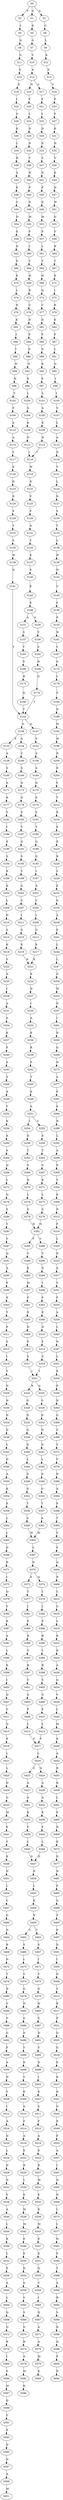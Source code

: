 strict digraph  {
	S0 -> S1 [ label = G ];
	S0 -> S2 [ label = F ];
	S0 -> S3 [ label = A ];
	S1 -> S4 [ label = D ];
	S2 -> S5 [ label = L ];
	S3 -> S6 [ label = G ];
	S4 -> S7 [ label = G ];
	S5 -> S8 [ label = Q ];
	S6 -> S9 [ label = L ];
	S7 -> S10 [ label = V ];
	S8 -> S11 [ label = G ];
	S9 -> S12 [ label = K ];
	S10 -> S13 [ label = A ];
	S11 -> S14 [ label = S ];
	S12 -> S15 [ label = P ];
	S13 -> S16 [ label = N ];
	S13 -> S17 [ label = S ];
	S14 -> S18 [ label = E ];
	S15 -> S19 [ label = Y ];
	S16 -> S20 [ label = F ];
	S17 -> S21 [ label = F ];
	S18 -> S22 [ label = I ];
	S19 -> S23 [ label = P ];
	S20 -> S24 [ label = L ];
	S21 -> S25 [ label = L ];
	S22 -> S26 [ label = G ];
	S23 -> S27 [ label = P ];
	S24 -> S28 [ label = D ];
	S25 -> S29 [ label = D ];
	S26 -> S30 [ label = K ];
	S27 -> S31 [ label = K ];
	S28 -> S32 [ label = N ];
	S29 -> S33 [ label = D ];
	S30 -> S34 [ label = L ];
	S31 -> S35 [ label = N ];
	S32 -> S36 [ label = T ];
	S33 -> S37 [ label = S ];
	S34 -> S38 [ label = R ];
	S35 -> S39 [ label = V ];
	S36 -> S40 [ label = N ];
	S37 -> S41 [ label = N ];
	S38 -> S42 [ label = A ];
	S39 -> S43 [ label = K ];
	S40 -> S44 [ label = P ];
	S41 -> S45 [ label = P ];
	S42 -> S46 [ label = K ];
	S43 -> S47 [ label = N ];
	S44 -> S48 [ label = N ];
	S45 -> S49 [ label = D ];
	S46 -> S50 [ label = C ];
	S47 -> S51 [ label = W ];
	S48 -> S52 [ label = M ];
	S49 -> S53 [ label = M ];
	S50 -> S54 [ label = D ];
	S51 -> S55 [ label = D ];
	S52 -> S56 [ label = P ];
	S53 -> S57 [ label = P ];
	S54 -> S58 [ label = E ];
	S55 -> S59 [ label = V ];
	S56 -> S60 [ label = I ];
	S57 -> S61 [ label = L ];
	S58 -> S62 [ label = D ];
	S59 -> S63 [ label = R ];
	S60 -> S64 [ label = V ];
	S61 -> S65 [ label = V ];
	S62 -> S66 [ label = D ];
	S63 -> S67 [ label = T ];
	S64 -> S68 [ label = H ];
	S65 -> S69 [ label = H ];
	S66 -> S70 [ label = K ];
	S67 -> S71 [ label = K ];
	S68 -> S72 [ label = R ];
	S69 -> S73 [ label = Q ];
	S70 -> S74 [ label = L ];
	S71 -> S75 [ label = I ];
	S72 -> S76 [ label = C ];
	S73 -> S77 [ label = C ];
	S74 -> S78 [ label = N ];
	S75 -> S79 [ label = K ];
	S76 -> S80 [ label = D ];
	S77 -> S81 [ label = D ];
	S78 -> S82 [ label = K ];
	S79 -> S83 [ label = E ];
	S80 -> S84 [ label = P ];
	S81 -> S85 [ label = P ];
	S82 -> S86 [ label = I ];
	S83 -> S87 [ label = F ];
	S84 -> S88 [ label = D ];
	S85 -> S89 [ label = D ];
	S86 -> S90 [ label = I ];
	S87 -> S91 [ label = L ];
	S88 -> S92 [ label = N ];
	S89 -> S93 [ label = K ];
	S90 -> S94 [ label = W ];
	S91 -> S95 [ label = Q ];
	S92 -> S96 [ label = E ];
	S93 -> S97 [ label = E ];
	S94 -> S98 [ label = K ];
	S95 -> S99 [ label = I ];
	S96 -> S100 [ label = L ];
	S97 -> S101 [ label = L ];
	S98 -> S102 [ label = T ];
	S99 -> S103 [ label = I ];
	S100 -> S104 [ label = A ];
	S101 -> S105 [ label = A ];
	S102 -> S106 [ label = F ];
	S103 -> S107 [ label = V ];
	S104 -> S108 [ label = K ];
	S105 -> S109 [ label = K ];
	S106 -> S110 [ label = A ];
	S107 -> S111 [ label = L ];
	S108 -> S112 [ label = N ];
	S109 -> S113 [ label = N ];
	S110 -> S114 [ label = A ];
	S111 -> S115 [ label = A ];
	S112 -> S116 [ label = I ];
	S113 -> S116 [ label = I ];
	S114 -> S117 [ label = C ];
	S115 -> S118 [ label = D ];
	S116 -> S119 [ label = W ];
	S117 -> S120 [ label = E ];
	S118 -> S121 [ label = V ];
	S119 -> S122 [ label = N ];
	S120 -> S123 [ label = D ];
	S121 -> S124 [ label = L ];
	S122 -> S125 [ label = V ];
	S123 -> S126 [ label = D ];
	S124 -> S127 [ label = D ];
	S125 -> S128 [ label = F ];
	S126 -> S129 [ label = S ];
	S127 -> S130 [ label = S ];
	S128 -> S131 [ label = A ];
	S129 -> S132 [ label = Y ];
	S130 -> S133 [ label = Y ];
	S131 -> S134 [ label = Y ];
	S132 -> S135 [ label = S ];
	S133 -> S136 [ label = L ];
	S134 -> S137 [ label = K ];
	S135 -> S138 [ label = H ];
	S136 -> S139 [ label = H ];
	S137 -> S140 [ label = E ];
	S138 -> S141 [ label = Q ];
	S139 -> S142 [ label = N ];
	S140 -> S143 [ label = E ];
	S141 -> S144 [ label = T ];
	S142 -> S145 [ label = V ];
	S143 -> S146 [ label = E ];
	S144 -> S147 [ label = D ];
	S144 -> S148 [ label = G ];
	S145 -> S149 [ label = F ];
	S146 -> S150 [ label = S ];
	S146 -> S151 [ label = A ];
	S147 -> S152 [ label = V ];
	S148 -> S153 [ label = E ];
	S148 -> S154 [ label = A ];
	S149 -> S155 [ label = P ];
	S150 -> S156 [ label = Y ];
	S151 -> S157 [ label = S ];
	S152 -> S158 [ label = S ];
	S153 -> S159 [ label = A ];
	S154 -> S160 [ label = C ];
	S155 -> S161 [ label = N ];
	S156 -> S162 [ label = S ];
	S157 -> S163 [ label = Y ];
	S158 -> S164 [ label = S ];
	S159 -> S165 [ label = S ];
	S160 -> S166 [ label = S ];
	S161 -> S167 [ label = V ];
	S162 -> S168 [ label = H ];
	S163 -> S169 [ label = S ];
	S164 -> S170 [ label = Q ];
	S165 -> S171 [ label = A ];
	S166 -> S172 [ label = Q ];
	S167 -> S173 [ label = G ];
	S168 -> S174 [ label = Q ];
	S169 -> S175 [ label = H ];
	S170 -> S176 [ label = E ];
	S171 -> S177 [ label = K ];
	S172 -> S178 [ label = Q ];
	S173 -> S179 [ label = L ];
	S174 -> S144 [ label = T ];
	S175 -> S180 [ label = Q ];
	S176 -> S181 [ label = S ];
	S177 -> S182 [ label = S ];
	S178 -> S183 [ label = S ];
	S179 -> S184 [ label = S ];
	S180 -> S144 [ label = T ];
	S181 -> S185 [ label = T ];
	S182 -> S186 [ label = I ];
	S183 -> S187 [ label = T ];
	S184 -> S188 [ label = N ];
	S185 -> S189 [ label = G ];
	S186 -> S190 [ label = E ];
	S187 -> S191 [ label = G ];
	S188 -> S192 [ label = M ];
	S189 -> S193 [ label = G ];
	S190 -> S194 [ label = S ];
	S191 -> S195 [ label = G ];
	S192 -> S196 [ label = W ];
	S193 -> S197 [ label = I ];
	S194 -> S198 [ label = K ];
	S195 -> S199 [ label = V ];
	S196 -> S200 [ label = N ];
	S197 -> S201 [ label = A ];
	S198 -> S202 [ label = K ];
	S199 -> S203 [ label = A ];
	S200 -> S204 [ label = R ];
	S201 -> S205 [ label = C ];
	S202 -> S206 [ label = L ];
	S203 -> S207 [ label = C ];
	S204 -> S208 [ label = F ];
	S205 -> S209 [ label = I ];
	S206 -> S210 [ label = N ];
	S207 -> S211 [ label = I ];
	S208 -> S212 [ label = T ];
	S209 -> S213 [ label = G ];
	S210 -> S214 [ label = S ];
	S211 -> S215 [ label = G ];
	S212 -> S216 [ label = R ];
	S213 -> S217 [ label = E ];
	S214 -> S218 [ label = K ];
	S215 -> S219 [ label = E ];
	S216 -> S220 [ label = E ];
	S217 -> S221 [ label = K ];
	S218 -> S222 [ label = S ];
	S219 -> S221 [ label = K ];
	S220 -> S223 [ label = E ];
	S221 -> S224 [ label = K ];
	S222 -> S225 [ label = A ];
	S223 -> S226 [ label = R ];
	S224 -> S227 [ label = N ];
	S225 -> S228 [ label = I ];
	S226 -> S229 [ label = S ];
	S227 -> S230 [ label = I ];
	S228 -> S231 [ label = A ];
	S229 -> S232 [ label = E ];
	S230 -> S233 [ label = A ];
	S231 -> S234 [ label = S ];
	S232 -> S235 [ label = G ];
	S233 -> S236 [ label = K ];
	S234 -> S237 [ label = K ];
	S235 -> S238 [ label = A ];
	S236 -> S239 [ label = R ];
	S237 -> S240 [ label = F ];
	S238 -> S241 [ label = E ];
	S239 -> S242 [ label = F ];
	S240 -> S243 [ label = S ];
	S241 -> S244 [ label = L ];
	S242 -> S245 [ label = T ];
	S243 -> S246 [ label = S ];
	S244 -> S247 [ label = L ];
	S245 -> S248 [ label = K ];
	S246 -> S249 [ label = A ];
	S247 -> S250 [ label = G ];
	S248 -> S251 [ label = A ];
	S249 -> S252 [ label = Y ];
	S250 -> S253 [ label = W ];
	S251 -> S254 [ label = I ];
	S251 -> S255 [ label = V ];
	S252 -> S256 [ label = K ];
	S253 -> S257 [ label = D ];
	S254 -> S258 [ label = D ];
	S255 -> S259 [ label = E ];
	S256 -> S260 [ label = E ];
	S257 -> S261 [ label = I ];
	S258 -> S262 [ label = T ];
	S259 -> S263 [ label = T ];
	S260 -> S264 [ label = S ];
	S261 -> S265 [ label = D ];
	S262 -> S266 [ label = S ];
	S263 -> S267 [ label = S ];
	S264 -> S268 [ label = Q ];
	S265 -> S269 [ label = Q ];
	S266 -> S270 [ label = K ];
	S267 -> S271 [ label = K ];
	S268 -> S272 [ label = L ];
	S269 -> S273 [ label = N ];
	S270 -> S274 [ label = L ];
	S271 -> S275 [ label = L ];
	S272 -> S276 [ label = Q ];
	S273 -> S277 [ label = A ];
	S274 -> S278 [ label = G ];
	S275 -> S279 [ label = G ];
	S276 -> S280 [ label = S ];
	S277 -> S281 [ label = P ];
	S278 -> S282 [ label = H ];
	S279 -> S282 [ label = H ];
	S280 -> S283 [ label = Y ];
	S281 -> S284 [ label = K ];
	S282 -> S285 [ label = F ];
	S282 -> S286 [ label = V ];
	S283 -> S287 [ label = V ];
	S284 -> S288 [ label = H ];
	S285 -> S289 [ label = V ];
	S286 -> S290 [ label = V ];
	S287 -> S291 [ label = Q ];
	S288 -> S292 [ label = L ];
	S289 -> S293 [ label = K ];
	S290 -> S294 [ label = N ];
	S291 -> S295 [ label = A ];
	S292 -> S296 [ label = A ];
	S293 -> S297 [ label = M ];
	S294 -> S298 [ label = I ];
	S295 -> S299 [ label = F ];
	S296 -> S300 [ label = P ];
	S297 -> S301 [ label = F ];
	S298 -> S302 [ label = F ];
	S299 -> S303 [ label = E ];
	S300 -> S304 [ label = Y ];
	S301 -> S305 [ label = E ];
	S302 -> S306 [ label = E ];
	S303 -> S307 [ label = T ];
	S304 -> S308 [ label = K ];
	S305 -> S309 [ label = D ];
	S306 -> S310 [ label = D ];
	S307 -> S311 [ label = P ];
	S308 -> S312 [ label = N ];
	S309 -> S313 [ label = F ];
	S310 -> S314 [ label = F ];
	S311 -> S315 [ label = S ];
	S312 -> S316 [ label = F ];
	S313 -> S317 [ label = S ];
	S314 -> S318 [ label = S ];
	S315 -> S319 [ label = I ];
	S316 -> S320 [ label = L ];
	S317 -> S321 [ label = I ];
	S318 -> S321 [ label = I ];
	S319 -> S322 [ label = T ];
	S320 -> S323 [ label = N ];
	S321 -> S324 [ label = R ];
	S321 -> S325 [ label = Q ];
	S322 -> S326 [ label = N ];
	S323 -> S327 [ label = A ];
	S324 -> S328 [ label = G ];
	S325 -> S329 [ label = G ];
	S326 -> S330 [ label = N ];
	S327 -> S331 [ label = V ];
	S328 -> S332 [ label = D ];
	S329 -> S333 [ label = D ];
	S330 -> S334 [ label = N ];
	S331 -> S335 [ label = F ];
	S332 -> S336 [ label = Q ];
	S333 -> S337 [ label = N ];
	S334 -> S338 [ label = D ];
	S335 -> S339 [ label = A ];
	S336 -> S340 [ label = D ];
	S337 -> S341 [ label = N ];
	S338 -> S342 [ label = L ];
	S339 -> S343 [ label = L ];
	S340 -> S344 [ label = L ];
	S341 -> S345 [ label = L ];
	S342 -> S346 [ label = D ];
	S343 -> S347 [ label = N ];
	S344 -> S348 [ label = D ];
	S345 -> S349 [ label = D ];
	S346 -> S350 [ label = A ];
	S347 -> S351 [ label = L ];
	S348 -> S352 [ label = G ];
	S349 -> S353 [ label = G ];
	S350 -> S354 [ label = K ];
	S351 -> S355 [ label = K ];
	S352 -> S356 [ label = T ];
	S353 -> S357 [ label = T ];
	S354 -> S358 [ label = E ];
	S355 -> S359 [ label = P ];
	S356 -> S360 [ label = A ];
	S357 -> S361 [ label = A ];
	S358 -> S362 [ label = L ];
	S359 -> S363 [ label = N ];
	S360 -> S364 [ label = M ];
	S361 -> S364 [ label = M ];
	S362 -> S365 [ label = L ];
	S363 -> S366 [ label = G ];
	S364 -> S367 [ label = L ];
	S365 -> S368 [ label = D ];
	S366 -> S369 [ label = S ];
	S367 -> S370 [ label = N ];
	S368 -> S371 [ label = R ];
	S369 -> S372 [ label = V ];
	S370 -> S373 [ label = E ];
	S370 -> S374 [ label = Q ];
	S371 -> S375 [ label = I ];
	S372 -> S376 [ label = V ];
	S373 -> S377 [ label = T ];
	S374 -> S378 [ label = I ];
	S375 -> S379 [ label = Q ];
	S376 -> S380 [ label = D ];
	S377 -> S381 [ label = I ];
	S378 -> S382 [ label = I ];
	S379 -> S383 [ label = Y ];
	S380 -> S384 [ label = A ];
	S381 -> S385 [ label = E ];
	S382 -> S386 [ label = E ];
	S383 -> S387 [ label = K ];
	S384 -> S388 [ label = P ];
	S385 -> S389 [ label = R ];
	S386 -> S390 [ label = R ];
	S387 -> S391 [ label = A ];
	S388 -> S392 [ label = T ];
	S389 -> S393 [ label = V ];
	S390 -> S394 [ label = I ];
	S391 -> S395 [ label = L ];
	S392 -> S396 [ label = V ];
	S393 -> S397 [ label = R ];
	S394 -> S398 [ label = R ];
	S395 -> S399 [ label = K ];
	S396 -> S400 [ label = F ];
	S397 -> S401 [ label = Y ];
	S398 -> S402 [ label = Y ];
	S399 -> S403 [ label = I ];
	S400 -> S404 [ label = Q ];
	S401 -> S405 [ label = G ];
	S402 -> S406 [ label = G ];
	S403 -> S407 [ label = Q ];
	S404 -> S408 [ label = R ];
	S405 -> S409 [ label = P ];
	S406 -> S410 [ label = P ];
	S407 -> S411 [ label = V ];
	S408 -> S412 [ label = C ];
	S409 -> S413 [ label = L ];
	S410 -> S414 [ label = L ];
	S411 -> S415 [ label = Q ];
	S412 -> S416 [ label = G ];
	S413 -> S417 [ label = P ];
	S414 -> S417 [ label = P ];
	S415 -> S418 [ label = E ];
	S416 -> S419 [ label = L ];
	S417 -> S420 [ label = L ];
	S418 -> S421 [ label = L ];
	S419 -> S422 [ label = K ];
	S420 -> S423 [ label = C ];
	S420 -> S424 [ label = N ];
	S421 -> S425 [ label = L ];
	S422 -> S426 [ label = D ];
	S423 -> S427 [ label = A ];
	S424 -> S428 [ label = A ];
	S425 -> S429 [ label = D ];
	S426 -> S430 [ label = A ];
	S427 -> S431 [ label = A ];
	S428 -> S432 [ label = A ];
	S429 -> S433 [ label = G ];
	S430 -> S434 [ label = Q ];
	S431 -> S435 [ label = K ];
	S432 -> S436 [ label = K ];
	S433 -> S437 [ label = M ];
	S434 -> S438 [ label = V ];
	S435 -> S439 [ label = F ];
	S436 -> S440 [ label = F ];
	S437 -> S441 [ label = E ];
	S438 -> S442 [ label = L ];
	S439 -> S443 [ label = L ];
	S440 -> S444 [ label = L ];
	S441 -> S445 [ label = T ];
	S442 -> S446 [ label = M ];
	S443 -> S447 [ label = D ];
	S444 -> S447 [ label = D ];
	S445 -> S448 [ label = K ];
	S446 -> S449 [ label = E ];
	S447 -> S450 [ label = N ];
	S448 -> S451 [ label = D ];
	S449 -> S452 [ label = A ];
	S450 -> S453 [ label = L ];
	S451 -> S454 [ label = I ];
	S452 -> S455 [ label = R ];
	S453 -> S456 [ label = E ];
	S454 -> S457 [ label = C ];
	S455 -> S458 [ label = R ];
	S456 -> S459 [ label = N ];
	S457 -> S460 [ label = G ];
	S458 -> S461 [ label = L ];
	S459 -> S462 [ label = C ];
	S459 -> S463 [ label = T ];
	S460 -> S464 [ label = N ];
	S461 -> S465 [ label = E ];
	S462 -> S466 [ label = S ];
	S463 -> S467 [ label = S ];
	S464 -> S468 [ label = R ];
	S465 -> S469 [ label = D ];
	S466 -> S470 [ label = I ];
	S467 -> S471 [ label = I ];
	S468 -> S472 [ label = N ];
	S469 -> S473 [ label = K ];
	S470 -> S474 [ label = Y ];
	S471 -> S475 [ label = Y ];
	S472 -> S476 [ label = T ];
	S473 -> S477 [ label = D ];
	S474 -> S478 [ label = G ];
	S475 -> S479 [ label = G ];
	S476 -> S480 [ label = D ];
	S477 -> S481 [ label = N ];
	S478 -> S482 [ label = N ];
	S479 -> S483 [ label = N ];
	S480 -> S484 [ label = V ];
	S481 -> S485 [ label = F ];
	S482 -> S486 [ label = G ];
	S483 -> S487 [ label = S ];
	S484 -> S488 [ label = V ];
	S485 -> S489 [ label = G ];
	S486 -> S490 [ label = D ];
	S487 -> S491 [ label = D ];
	S488 -> S492 [ label = G ];
	S489 -> S493 [ label = S ];
	S490 -> S494 [ label = T ];
	S491 -> S495 [ label = V ];
	S492 -> S496 [ label = F ];
	S493 -> S497 [ label = F ];
	S494 -> S498 [ label = D ];
	S495 -> S499 [ label = D ];
	S496 -> S500 [ label = A ];
	S497 -> S501 [ label = D ];
	S498 -> S502 [ label = V ];
	S499 -> S503 [ label = I ];
	S500 -> S504 [ label = N ];
	S501 -> S505 [ label = I ];
	S502 -> S506 [ label = K ];
	S503 -> S507 [ label = K ];
	S504 -> S508 [ label = V ];
	S505 -> S509 [ label = D ];
	S506 -> S510 [ label = A ];
	S507 -> S511 [ label = S ];
	S508 -> S512 [ label = I ];
	S509 -> S513 [ label = V ];
	S510 -> S514 [ label = F ];
	S511 -> S515 [ label = F ];
	S512 -> S516 [ label = A ];
	S513 -> S517 [ label = R ];
	S514 -> S518 [ label = A ];
	S515 -> S519 [ label = A ];
	S516 -> S520 [ label = D ];
	S517 -> S521 [ label = P ];
	S518 -> S522 [ label = E ];
	S519 -> S523 [ label = E ];
	S520 -> S524 [ label = L ];
	S521 -> S525 [ label = Q ];
	S522 -> S526 [ label = R ];
	S523 -> S527 [ label = R ];
	S524 -> S528 [ label = D ];
	S525 -> S529 [ label = G ];
	S526 -> S530 [ label = L ];
	S527 -> S531 [ label = M ];
	S528 -> S532 [ label = D ];
	S529 -> S533 [ label = E ];
	S530 -> S534 [ label = E ];
	S531 -> S535 [ label = E ];
	S532 -> S536 [ label = S ];
	S533 -> S537 [ label = K ];
	S534 -> S538 [ label = M ];
	S535 -> S539 [ label = E ];
	S536 -> S540 [ label = A ];
	S537 -> S541 [ label = D ];
	S538 -> S542 [ label = M ];
	S539 -> S543 [ label = M ];
	S540 -> S544 [ label = L ];
	S541 -> S545 [ label = G ];
	S542 -> S546 [ label = E ];
	S543 -> S547 [ label = E ];
	S544 -> S548 [ label = K ];
	S545 -> S549 [ label = K ];
	S546 -> S550 [ label = E ];
	S547 -> S551 [ label = E ];
	S548 -> S552 [ label = L ];
	S549 -> S553 [ label = P ];
	S550 -> S554 [ label = D ];
	S551 -> S555 [ label = Q ];
	S552 -> S556 [ label = E ];
	S553 -> S557 [ label = A ];
	S554 -> S558 [ label = S ];
	S555 -> S559 [ label = T ];
	S556 -> S560 [ label = A ];
	S557 -> S561 [ label = I ];
	S558 -> S562 [ label = V ];
	S559 -> S563 [ label = I ];
	S560 -> S564 [ label = L ];
	S561 -> S565 [ label = Q ];
	S562 -> S566 [ label = S ];
	S563 -> S567 [ label = Q ];
	S564 -> S568 [ label = Q ];
	S565 -> S569 [ label = N ];
	S566 -> S570 [ label = G ];
	S567 -> S571 [ label = A ];
	S568 -> S572 [ label = Q ];
	S569 -> S573 [ label = L ];
	S570 -> S574 [ label = R ];
	S571 -> S575 [ label = A ];
	S572 -> S576 [ label = R ];
	S573 -> S577 [ label = L ];
	S574 -> S578 [ label = A ];
	S575 -> S579 [ label = M ];
	S576 -> S580 [ label = I ];
	S577 -> S581 [ label = H ];
	S578 -> S582 [ label = M ];
	S579 -> S583 [ label = K ];
	S580 -> S584 [ label = S ];
	S581 -> S585 [ label = F ];
	S582 -> S586 [ label = K ];
	S584 -> S587 [ label = M ];
	S585 -> S588 [ label = Y ];
	S587 -> S589 [ label = D ];
	S588 -> S590 [ label = A ];
	S589 -> S591 [ label = Y ];
	S590 -> S592 [ label = R ];
	S591 -> S593 [ label = E ];
	S592 -> S594 [ label = S ];
	S593 -> S595 [ label = D ];
	S594 -> S596 [ label = D ];
	S595 -> S597 [ label = N ];
	S596 -> S598 [ label = Q ];
	S597 -> S599 [ label = A ];
	S598 -> S600 [ label = P ];
	S599 -> S601 [ label = M ];
	S600 -> S602 [ label = D ];
}
